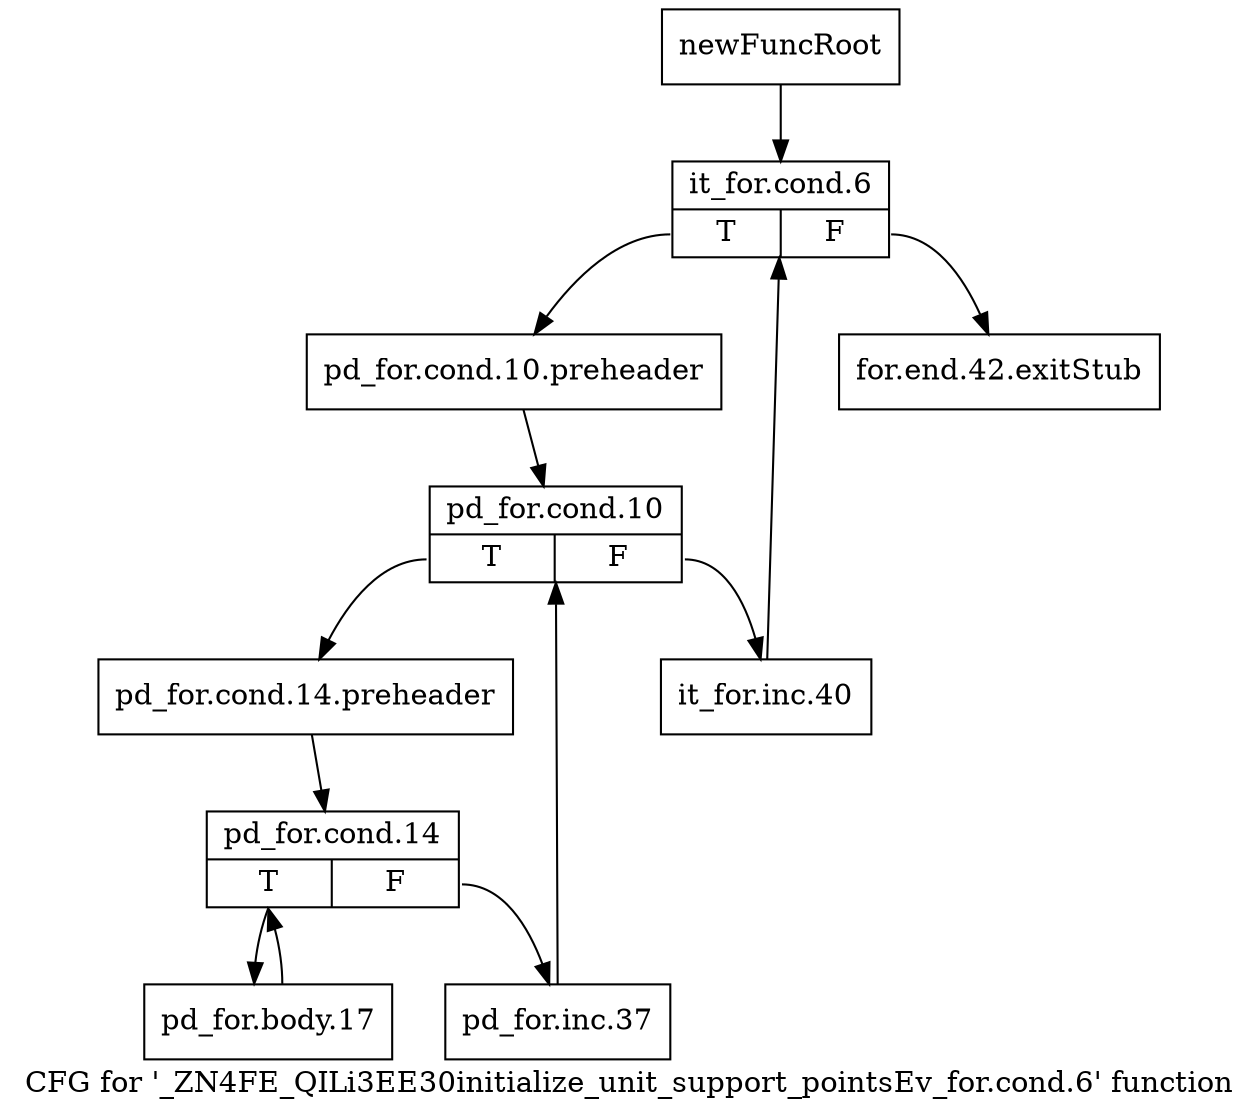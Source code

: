 digraph "CFG for '_ZN4FE_QILi3EE30initialize_unit_support_pointsEv_for.cond.6' function" {
	label="CFG for '_ZN4FE_QILi3EE30initialize_unit_support_pointsEv_for.cond.6' function";

	Node0x90e95f0 [shape=record,label="{newFuncRoot}"];
	Node0x90e95f0 -> Node0x90e9690;
	Node0x90e9640 [shape=record,label="{for.end.42.exitStub}"];
	Node0x90e9690 [shape=record,label="{it_for.cond.6|{<s0>T|<s1>F}}"];
	Node0x90e9690:s0 -> Node0x90e96e0;
	Node0x90e9690:s1 -> Node0x90e9640;
	Node0x90e96e0 [shape=record,label="{pd_for.cond.10.preheader}"];
	Node0x90e96e0 -> Node0x90e9730;
	Node0x90e9730 [shape=record,label="{pd_for.cond.10|{<s0>T|<s1>F}}"];
	Node0x90e9730:s0 -> Node0x90e97d0;
	Node0x90e9730:s1 -> Node0x90e9780;
	Node0x90e9780 [shape=record,label="{it_for.inc.40}"];
	Node0x90e9780 -> Node0x90e9690;
	Node0x90e97d0 [shape=record,label="{pd_for.cond.14.preheader}"];
	Node0x90e97d0 -> Node0x90e9820;
	Node0x90e9820 [shape=record,label="{pd_for.cond.14|{<s0>T|<s1>F}}"];
	Node0x90e9820:s0 -> Node0x90e98c0;
	Node0x90e9820:s1 -> Node0x90e9870;
	Node0x90e9870 [shape=record,label="{pd_for.inc.37}"];
	Node0x90e9870 -> Node0x90e9730;
	Node0x90e98c0 [shape=record,label="{pd_for.body.17}"];
	Node0x90e98c0 -> Node0x90e9820;
}
